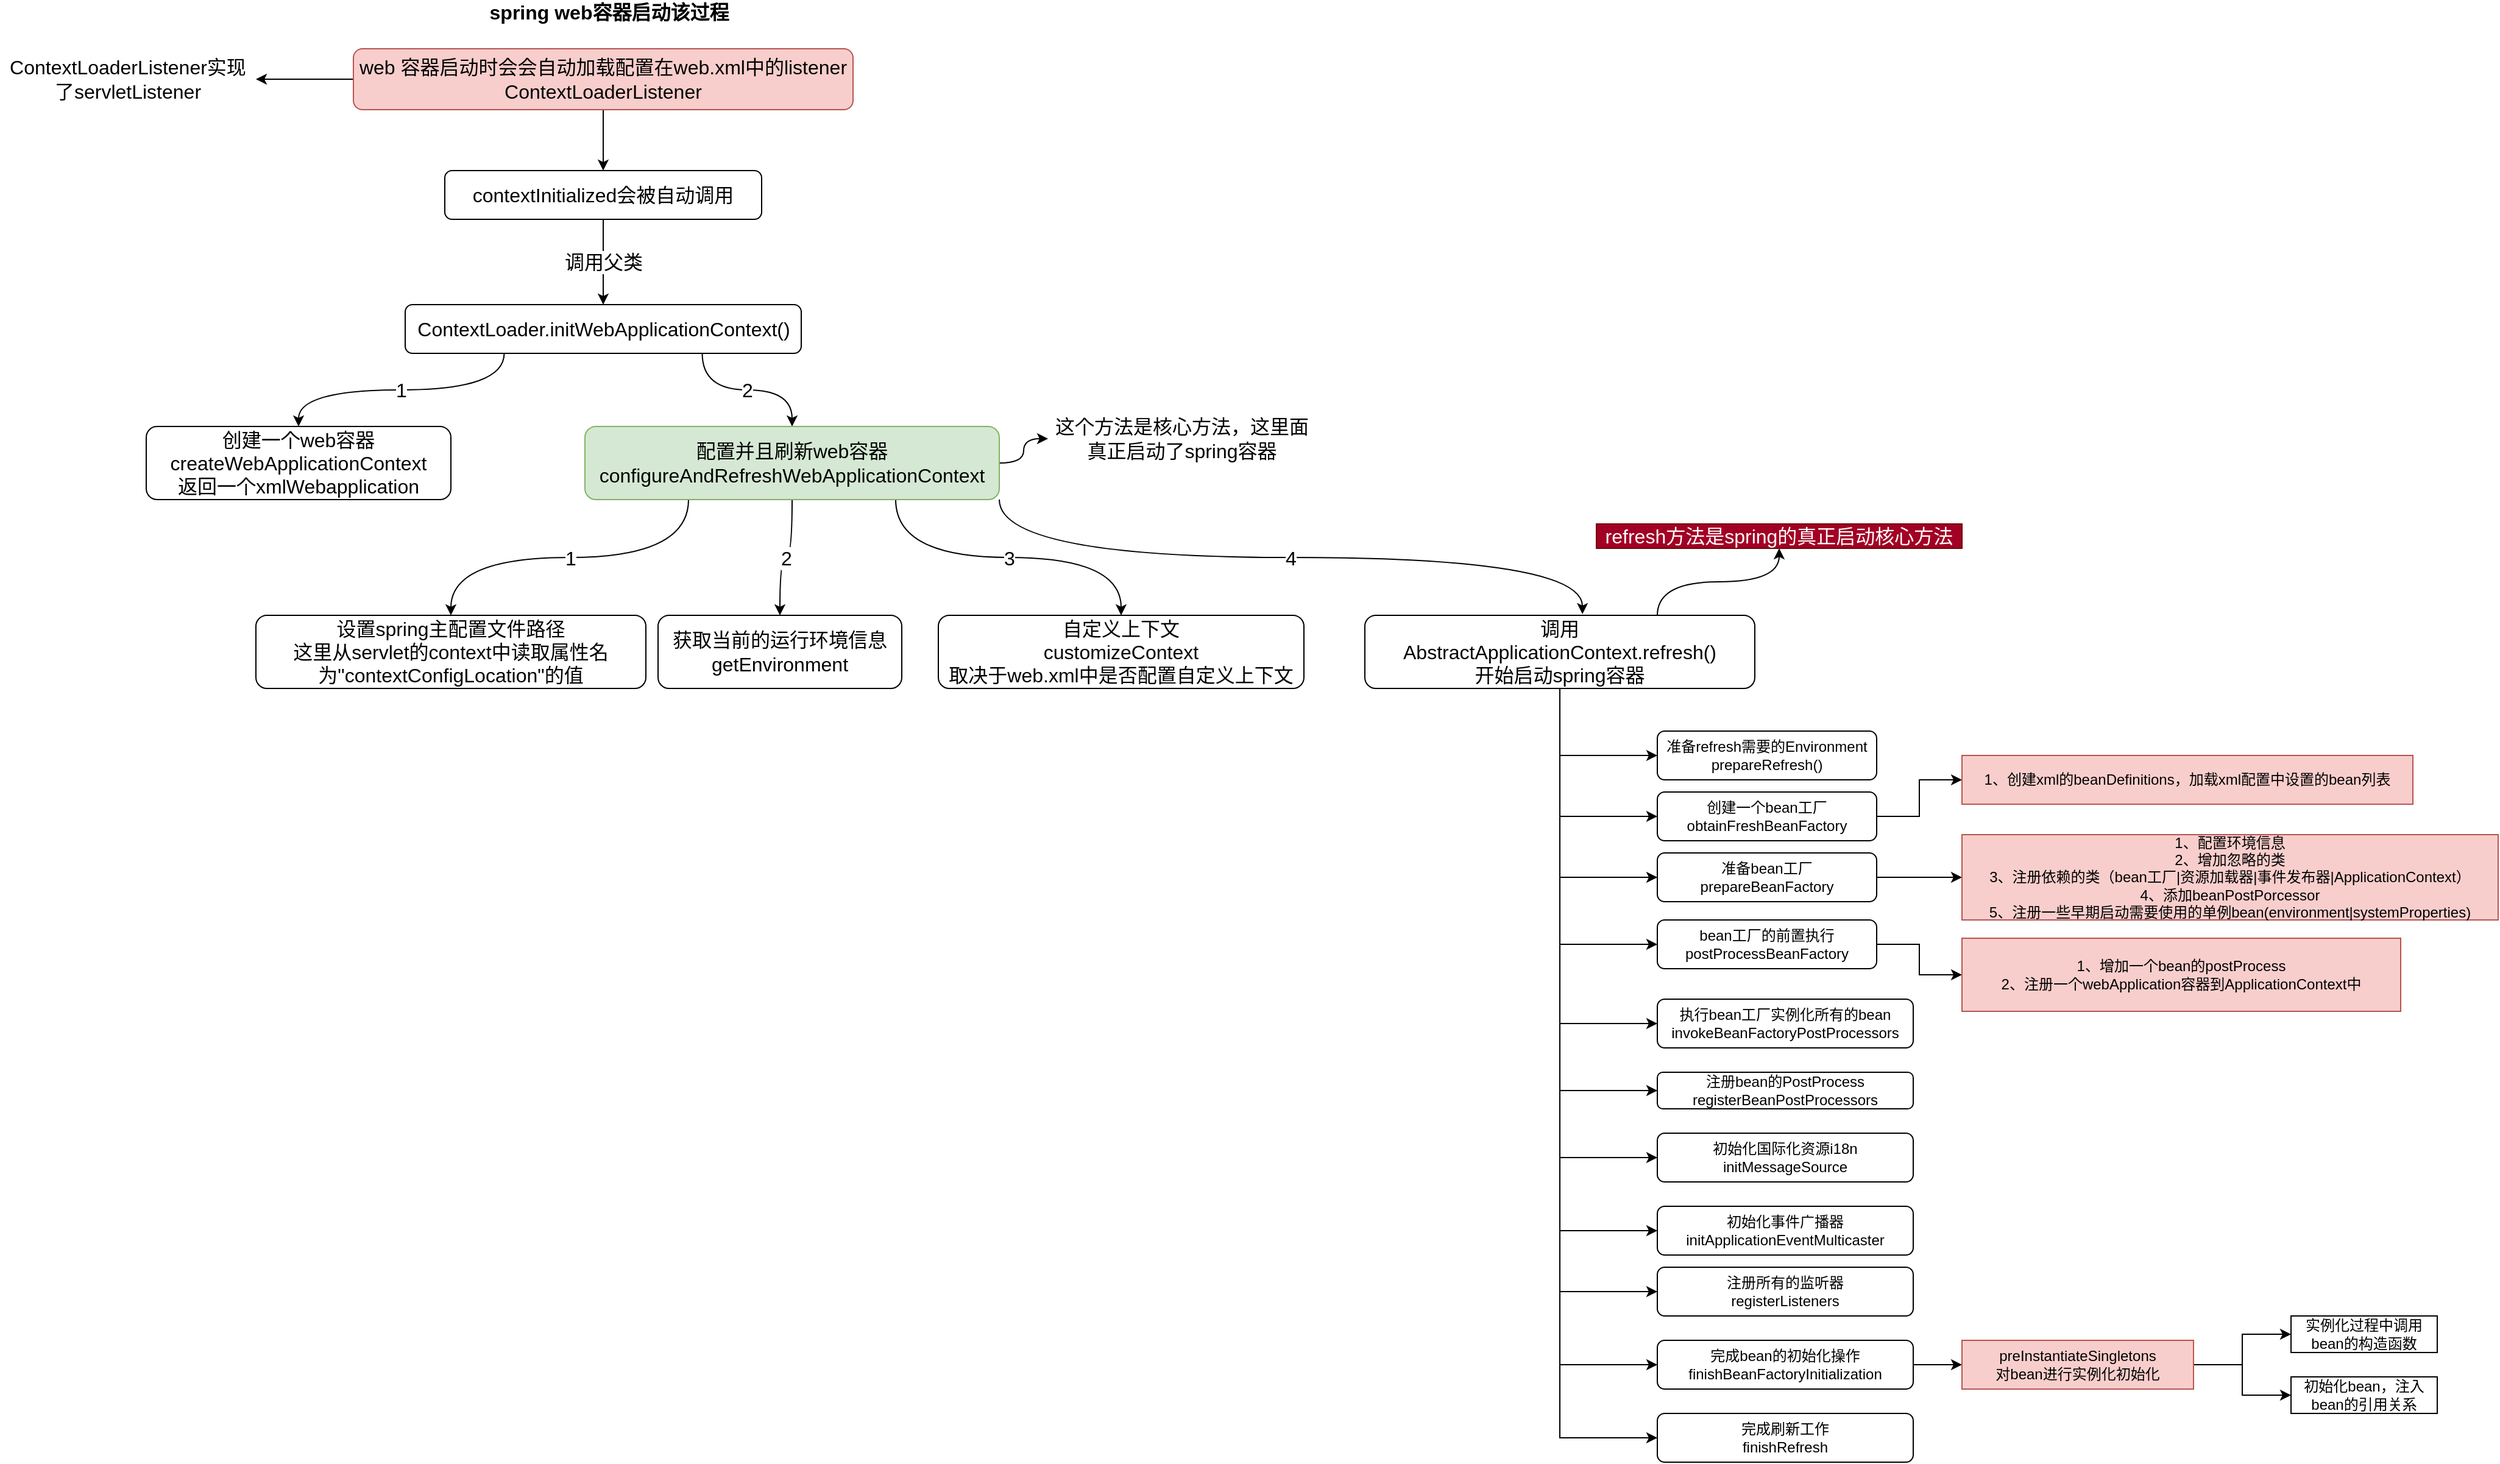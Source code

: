 <mxfile version="13.3.5" type="device" pages="2"><diagram id="j2Xbwgm8GYPexy0QdynL" name="spring 容器的启动过程"><mxGraphModel dx="2249" dy="832" grid="1" gridSize="10" guides="1" tooltips="1" connect="1" arrows="1" fold="1" page="1" pageScale="1" pageWidth="827" pageHeight="1169" math="0" shadow="0"><root><mxCell id="0"/><mxCell id="1" parent="0"/><mxCell id="KeQA7DkNQraHcYpHP-MC-1" value="spring web容器启动该过程" style="text;html=1;strokeColor=none;fillColor=none;align=center;verticalAlign=middle;whiteSpace=wrap;rounded=0;fontSize=16;fontStyle=1" parent="1" vertex="1"><mxGeometry x="260" y="50" width="300" height="20" as="geometry"/></mxCell><mxCell id="KeQA7DkNQraHcYpHP-MC-5" value="" style="edgeStyle=orthogonalEdgeStyle;rounded=0;orthogonalLoop=1;jettySize=auto;html=1;fontSize=16;" parent="1" source="KeQA7DkNQraHcYpHP-MC-3" edge="1"><mxGeometry relative="1" as="geometry"><mxPoint x="120" y="115" as="targetPoint"/></mxGeometry></mxCell><mxCell id="KeQA7DkNQraHcYpHP-MC-8" value="" style="edgeStyle=orthogonalEdgeStyle;rounded=0;orthogonalLoop=1;jettySize=auto;html=1;fontSize=16;" parent="1" source="KeQA7DkNQraHcYpHP-MC-3" target="KeQA7DkNQraHcYpHP-MC-7" edge="1"><mxGeometry relative="1" as="geometry"/></mxCell><mxCell id="KeQA7DkNQraHcYpHP-MC-3" value="web 容器启动时会会自动加载配置在web.xml中的listener&lt;br&gt;ContextLoaderListener" style="rounded=1;whiteSpace=wrap;html=1;fontSize=16;fillColor=#f8cecc;strokeColor=#b85450;" parent="1" vertex="1"><mxGeometry x="200" y="90" width="410" height="50" as="geometry"/></mxCell><mxCell id="KeQA7DkNQraHcYpHP-MC-10" value="调用父类" style="edgeStyle=orthogonalEdgeStyle;rounded=0;orthogonalLoop=1;jettySize=auto;html=1;fontSize=16;" parent="1" source="KeQA7DkNQraHcYpHP-MC-7" target="KeQA7DkNQraHcYpHP-MC-9" edge="1"><mxGeometry relative="1" as="geometry"/></mxCell><mxCell id="KeQA7DkNQraHcYpHP-MC-7" value="contextInitialized会被自动调用" style="rounded=1;whiteSpace=wrap;html=1;fontSize=16;" parent="1" vertex="1"><mxGeometry x="275" y="190" width="260" height="40" as="geometry"/></mxCell><mxCell id="KeQA7DkNQraHcYpHP-MC-11" value="1" style="edgeStyle=orthogonalEdgeStyle;rounded=0;orthogonalLoop=1;jettySize=auto;html=1;exitX=0.25;exitY=1;exitDx=0;exitDy=0;fontSize=16;entryX=0.5;entryY=0;entryDx=0;entryDy=0;curved=1;" parent="1" source="KeQA7DkNQraHcYpHP-MC-9" target="KeQA7DkNQraHcYpHP-MC-15" edge="1"><mxGeometry relative="1" as="geometry"><mxPoint x="230" y="400" as="targetPoint"/></mxGeometry></mxCell><mxCell id="KeQA7DkNQraHcYpHP-MC-16" value="2" style="edgeStyle=orthogonalEdgeStyle;curved=1;rounded=0;orthogonalLoop=1;jettySize=auto;html=1;exitX=0.75;exitY=1;exitDx=0;exitDy=0;fontSize=16;" parent="1" source="KeQA7DkNQraHcYpHP-MC-9" target="KeQA7DkNQraHcYpHP-MC-18" edge="1"><mxGeometry relative="1" as="geometry"><mxPoint x="570" y="400" as="targetPoint"/></mxGeometry></mxCell><mxCell id="KeQA7DkNQraHcYpHP-MC-9" value="ContextLoader.initWebApplicationContext()" style="rounded=1;whiteSpace=wrap;html=1;fontSize=16;" parent="1" vertex="1"><mxGeometry x="242.5" y="300" width="325" height="40" as="geometry"/></mxCell><mxCell id="KeQA7DkNQraHcYpHP-MC-6" value="ContextLoaderListener实现了servletListener" style="text;html=1;strokeColor=none;fillColor=none;align=center;verticalAlign=middle;whiteSpace=wrap;rounded=0;shadow=0;fontSize=16;" parent="1" vertex="1"><mxGeometry x="-90" y="97.5" width="210" height="35" as="geometry"/></mxCell><mxCell id="KeQA7DkNQraHcYpHP-MC-15" value="创建一个web容器&lt;br&gt;createWebApplicationContext&lt;br&gt;返回一个xmlWebapplication" style="rounded=1;whiteSpace=wrap;html=1;shadow=0;fontSize=16;" parent="1" vertex="1"><mxGeometry x="30" y="400" width="250" height="60" as="geometry"/></mxCell><mxCell id="KeQA7DkNQraHcYpHP-MC-20" style="edgeStyle=orthogonalEdgeStyle;curved=1;rounded=0;orthogonalLoop=1;jettySize=auto;html=1;exitX=1;exitY=0.5;exitDx=0;exitDy=0;fontSize=16;" parent="1" source="KeQA7DkNQraHcYpHP-MC-18" target="KeQA7DkNQraHcYpHP-MC-19" edge="1"><mxGeometry relative="1" as="geometry"/></mxCell><mxCell id="KeQA7DkNQraHcYpHP-MC-21" value="1" style="edgeStyle=orthogonalEdgeStyle;curved=1;rounded=0;orthogonalLoop=1;jettySize=auto;html=1;exitX=0.25;exitY=1;exitDx=0;exitDy=0;fontSize=16;entryX=0.5;entryY=0;entryDx=0;entryDy=0;" parent="1" source="KeQA7DkNQraHcYpHP-MC-18" target="KeQA7DkNQraHcYpHP-MC-22" edge="1"><mxGeometry relative="1" as="geometry"><mxPoint x="400" y="520" as="targetPoint"/></mxGeometry></mxCell><mxCell id="KeQA7DkNQraHcYpHP-MC-23" value="2" style="edgeStyle=orthogonalEdgeStyle;curved=1;rounded=0;orthogonalLoop=1;jettySize=auto;html=1;exitX=0.5;exitY=1;exitDx=0;exitDy=0;fontSize=16;entryX=0.5;entryY=0;entryDx=0;entryDy=0;" parent="1" source="KeQA7DkNQraHcYpHP-MC-18" target="KeQA7DkNQraHcYpHP-MC-24" edge="1"><mxGeometry relative="1" as="geometry"><mxPoint x="540" y="550" as="targetPoint"/></mxGeometry></mxCell><mxCell id="KeQA7DkNQraHcYpHP-MC-25" value="3" style="edgeStyle=orthogonalEdgeStyle;curved=1;rounded=0;orthogonalLoop=1;jettySize=auto;html=1;exitX=0.75;exitY=1;exitDx=0;exitDy=0;fontSize=16;" parent="1" source="KeQA7DkNQraHcYpHP-MC-18" target="KeQA7DkNQraHcYpHP-MC-26" edge="1"><mxGeometry relative="1" as="geometry"><mxPoint x="820" y="560" as="targetPoint"/></mxGeometry></mxCell><mxCell id="KeQA7DkNQraHcYpHP-MC-27" value="4" style="edgeStyle=orthogonalEdgeStyle;curved=1;rounded=0;orthogonalLoop=1;jettySize=auto;html=1;exitX=1;exitY=1;exitDx=0;exitDy=0;fontSize=16;entryX=0.558;entryY=-0.017;entryDx=0;entryDy=0;entryPerimeter=0;" parent="1" source="KeQA7DkNQraHcYpHP-MC-18" target="KeQA7DkNQraHcYpHP-MC-28" edge="1"><mxGeometry relative="1" as="geometry"><mxPoint x="1180" y="560" as="targetPoint"/></mxGeometry></mxCell><mxCell id="KeQA7DkNQraHcYpHP-MC-18" value="配置并且刷新web容器&lt;br&gt;configureAndRefreshWebApplicationContext" style="rounded=1;whiteSpace=wrap;html=1;shadow=0;fontSize=16;fillColor=#d5e8d4;strokeColor=#82b366;" parent="1" vertex="1"><mxGeometry x="390" y="400" width="340" height="60" as="geometry"/></mxCell><mxCell id="KeQA7DkNQraHcYpHP-MC-19" value="这个方法是核心方法，这里面真正启动了spring容器" style="text;html=1;strokeColor=none;fillColor=none;align=center;verticalAlign=middle;whiteSpace=wrap;rounded=0;shadow=0;fontSize=16;" parent="1" vertex="1"><mxGeometry x="770" y="400" width="220" height="20" as="geometry"/></mxCell><mxCell id="KeQA7DkNQraHcYpHP-MC-22" value="设置spring主配置文件路径&lt;br&gt;这里从servlet的context中读取属性名为&quot;contextConfigLocation&quot;的值" style="rounded=1;whiteSpace=wrap;html=1;shadow=0;fontSize=16;" parent="1" vertex="1"><mxGeometry x="120" y="555" width="320" height="60" as="geometry"/></mxCell><mxCell id="KeQA7DkNQraHcYpHP-MC-24" value="获取当前的运行环境信息&lt;br&gt;getEnvironment" style="rounded=1;whiteSpace=wrap;html=1;shadow=0;fontSize=16;" parent="1" vertex="1"><mxGeometry x="450" y="555" width="200" height="60" as="geometry"/></mxCell><mxCell id="KeQA7DkNQraHcYpHP-MC-26" value="自定义上下文&lt;br&gt;customizeContext&lt;br&gt;取决于web.xml中是否配置自定义上下文" style="rounded=1;whiteSpace=wrap;html=1;shadow=0;fontSize=16;" parent="1" vertex="1"><mxGeometry x="680" y="555" width="300" height="60" as="geometry"/></mxCell><mxCell id="KeQA7DkNQraHcYpHP-MC-30" style="edgeStyle=orthogonalEdgeStyle;curved=1;rounded=0;orthogonalLoop=1;jettySize=auto;html=1;exitX=0.75;exitY=0;exitDx=0;exitDy=0;fontSize=16;" parent="1" source="KeQA7DkNQraHcYpHP-MC-28" target="KeQA7DkNQraHcYpHP-MC-29" edge="1"><mxGeometry relative="1" as="geometry"/></mxCell><mxCell id="JboFi2RpTAqCEEO4Mq6Z-1" style="edgeStyle=orthogonalEdgeStyle;rounded=0;orthogonalLoop=1;jettySize=auto;html=1;exitX=0.5;exitY=1;exitDx=0;exitDy=0;entryX=0;entryY=0.5;entryDx=0;entryDy=0;" parent="1" source="KeQA7DkNQraHcYpHP-MC-28" target="JboFi2RpTAqCEEO4Mq6Z-2" edge="1"><mxGeometry relative="1" as="geometry"><mxPoint x="1190" y="650" as="targetPoint"/></mxGeometry></mxCell><mxCell id="JboFi2RpTAqCEEO4Mq6Z-6" style="edgeStyle=orthogonalEdgeStyle;rounded=0;orthogonalLoop=1;jettySize=auto;html=1;exitX=0.5;exitY=1;exitDx=0;exitDy=0;entryX=0;entryY=0.5;entryDx=0;entryDy=0;" parent="1" source="KeQA7DkNQraHcYpHP-MC-28" target="JboFi2RpTAqCEEO4Mq6Z-5" edge="1"><mxGeometry relative="1" as="geometry"/></mxCell><mxCell id="JboFi2RpTAqCEEO4Mq6Z-8" style="edgeStyle=orthogonalEdgeStyle;rounded=0;orthogonalLoop=1;jettySize=auto;html=1;exitX=0.5;exitY=1;exitDx=0;exitDy=0;entryX=0;entryY=0.5;entryDx=0;entryDy=0;" parent="1" source="KeQA7DkNQraHcYpHP-MC-28" target="JboFi2RpTAqCEEO4Mq6Z-7" edge="1"><mxGeometry relative="1" as="geometry"/></mxCell><mxCell id="JboFi2RpTAqCEEO4Mq6Z-15" style="edgeStyle=orthogonalEdgeStyle;rounded=0;orthogonalLoop=1;jettySize=auto;html=1;exitX=0.5;exitY=1;exitDx=0;exitDy=0;entryX=0;entryY=0.5;entryDx=0;entryDy=0;" parent="1" source="KeQA7DkNQraHcYpHP-MC-28" target="JboFi2RpTAqCEEO4Mq6Z-14" edge="1"><mxGeometry relative="1" as="geometry"/></mxCell><mxCell id="JboFi2RpTAqCEEO4Mq6Z-20" style="edgeStyle=orthogonalEdgeStyle;rounded=0;orthogonalLoop=1;jettySize=auto;html=1;exitX=0.5;exitY=1;exitDx=0;exitDy=0;entryX=0;entryY=0.5;entryDx=0;entryDy=0;" parent="1" source="KeQA7DkNQraHcYpHP-MC-28" target="JboFi2RpTAqCEEO4Mq6Z-18" edge="1"><mxGeometry relative="1" as="geometry"/></mxCell><mxCell id="JboFi2RpTAqCEEO4Mq6Z-22" style="edgeStyle=orthogonalEdgeStyle;rounded=0;orthogonalLoop=1;jettySize=auto;html=1;exitX=0.5;exitY=1;exitDx=0;exitDy=0;entryX=0;entryY=0.5;entryDx=0;entryDy=0;" parent="1" source="KeQA7DkNQraHcYpHP-MC-28" target="JboFi2RpTAqCEEO4Mq6Z-21" edge="1"><mxGeometry relative="1" as="geometry"/></mxCell><mxCell id="JboFi2RpTAqCEEO4Mq6Z-25" style="edgeStyle=orthogonalEdgeStyle;rounded=0;orthogonalLoop=1;jettySize=auto;html=1;exitX=0.5;exitY=1;exitDx=0;exitDy=0;entryX=0;entryY=0.5;entryDx=0;entryDy=0;" parent="1" source="KeQA7DkNQraHcYpHP-MC-28" target="JboFi2RpTAqCEEO4Mq6Z-24" edge="1"><mxGeometry relative="1" as="geometry"/></mxCell><mxCell id="JboFi2RpTAqCEEO4Mq6Z-27" style="edgeStyle=orthogonalEdgeStyle;rounded=0;orthogonalLoop=1;jettySize=auto;html=1;exitX=0.5;exitY=1;exitDx=0;exitDy=0;entryX=0;entryY=0.5;entryDx=0;entryDy=0;" parent="1" source="KeQA7DkNQraHcYpHP-MC-28" target="JboFi2RpTAqCEEO4Mq6Z-26" edge="1"><mxGeometry relative="1" as="geometry"/></mxCell><mxCell id="JboFi2RpTAqCEEO4Mq6Z-29" style="edgeStyle=orthogonalEdgeStyle;rounded=0;orthogonalLoop=1;jettySize=auto;html=1;exitX=0.5;exitY=1;exitDx=0;exitDy=0;entryX=0;entryY=0.5;entryDx=0;entryDy=0;" parent="1" source="KeQA7DkNQraHcYpHP-MC-28" target="JboFi2RpTAqCEEO4Mq6Z-28" edge="1"><mxGeometry relative="1" as="geometry"/></mxCell><mxCell id="JboFi2RpTAqCEEO4Mq6Z-32" style="edgeStyle=orthogonalEdgeStyle;rounded=0;orthogonalLoop=1;jettySize=auto;html=1;exitX=0.5;exitY=1;exitDx=0;exitDy=0;entryX=0;entryY=0.5;entryDx=0;entryDy=0;" parent="1" source="KeQA7DkNQraHcYpHP-MC-28" target="JboFi2RpTAqCEEO4Mq6Z-31" edge="1"><mxGeometry relative="1" as="geometry"/></mxCell><mxCell id="JboFi2RpTAqCEEO4Mq6Z-33" style="edgeStyle=orthogonalEdgeStyle;rounded=0;orthogonalLoop=1;jettySize=auto;html=1;exitX=0.5;exitY=1;exitDx=0;exitDy=0;entryX=0;entryY=0.5;entryDx=0;entryDy=0;" parent="1" source="KeQA7DkNQraHcYpHP-MC-28" target="JboFi2RpTAqCEEO4Mq6Z-30" edge="1"><mxGeometry relative="1" as="geometry"/></mxCell><mxCell id="KeQA7DkNQraHcYpHP-MC-28" value="调用&lt;br&gt;AbstractApplicationContext.refresh()&lt;br&gt;开始启动spring容器" style="rounded=1;whiteSpace=wrap;html=1;shadow=0;fontSize=16;" parent="1" vertex="1"><mxGeometry x="1030" y="555" width="320" height="60" as="geometry"/></mxCell><mxCell id="KeQA7DkNQraHcYpHP-MC-29" value="refresh方法是spring的真正启动核心方法" style="text;html=1;strokeColor=#6F0000;fillColor=#a20025;align=center;verticalAlign=middle;whiteSpace=wrap;rounded=0;shadow=0;fontSize=16;fontColor=#ffffff;" parent="1" vertex="1"><mxGeometry x="1220" y="480" width="300" height="20" as="geometry"/></mxCell><mxCell id="JboFi2RpTAqCEEO4Mq6Z-2" value="准备refresh需要的Environment&lt;br&gt;prepareRefresh()" style="rounded=1;whiteSpace=wrap;html=1;" parent="1" vertex="1"><mxGeometry x="1270" y="650" width="180" height="40" as="geometry"/></mxCell><mxCell id="NpeSO6TXQ1N-6dIoe5c0-1" style="edgeStyle=orthogonalEdgeStyle;rounded=0;orthogonalLoop=1;jettySize=auto;html=1;exitX=1;exitY=0.5;exitDx=0;exitDy=0;" edge="1" parent="1" source="JboFi2RpTAqCEEO4Mq6Z-5" target="NpeSO6TXQ1N-6dIoe5c0-2"><mxGeometry relative="1" as="geometry"><mxPoint x="1530" y="700" as="targetPoint"/></mxGeometry></mxCell><mxCell id="JboFi2RpTAqCEEO4Mq6Z-5" value="创建一个bean工厂&lt;br&gt;obtainFreshBeanFactory" style="rounded=1;whiteSpace=wrap;html=1;" parent="1" vertex="1"><mxGeometry x="1270" y="700" width="180" height="40" as="geometry"/></mxCell><mxCell id="JboFi2RpTAqCEEO4Mq6Z-13" style="edgeStyle=orthogonalEdgeStyle;rounded=0;orthogonalLoop=1;jettySize=auto;html=1;exitX=1;exitY=0.5;exitDx=0;exitDy=0;" parent="1" source="JboFi2RpTAqCEEO4Mq6Z-7" target="JboFi2RpTAqCEEO4Mq6Z-12" edge="1"><mxGeometry relative="1" as="geometry"/></mxCell><mxCell id="JboFi2RpTAqCEEO4Mq6Z-7" value="准备bean工厂&lt;br&gt;prepareBeanFactory" style="rounded=1;whiteSpace=wrap;html=1;" parent="1" vertex="1"><mxGeometry x="1270" y="750" width="180" height="40" as="geometry"/></mxCell><mxCell id="JboFi2RpTAqCEEO4Mq6Z-12" value="&lt;span style=&quot;text-align: left&quot;&gt;1、配置环境信息&lt;br&gt;&lt;/span&gt;&lt;span style=&quot;text-align: left&quot;&gt;2、增加忽略的类&lt;br&gt;3、注册依赖的类（bean工厂|资源加载器|事件发布器|ApplicationContext）&lt;br&gt;4、添加beanPostPorcessor&lt;br&gt;5、注册一些早期启动需要使用的单例bean(environment|systemProperties)&lt;br&gt;&lt;/span&gt;" style="text;html=1;strokeColor=#b85450;fillColor=#f8cecc;align=center;verticalAlign=middle;whiteSpace=wrap;rounded=0;" parent="1" vertex="1"><mxGeometry x="1520" y="735" width="440" height="70" as="geometry"/></mxCell><mxCell id="JboFi2RpTAqCEEO4Mq6Z-17" style="edgeStyle=orthogonalEdgeStyle;rounded=0;orthogonalLoop=1;jettySize=auto;html=1;exitX=1;exitY=0.5;exitDx=0;exitDy=0;" parent="1" source="JboFi2RpTAqCEEO4Mq6Z-14" target="JboFi2RpTAqCEEO4Mq6Z-16" edge="1"><mxGeometry relative="1" as="geometry"/></mxCell><mxCell id="JboFi2RpTAqCEEO4Mq6Z-14" value="bean工厂的前置执行&lt;br&gt;postProcessBeanFactory" style="rounded=1;whiteSpace=wrap;html=1;" parent="1" vertex="1"><mxGeometry x="1270" y="805" width="180" height="40" as="geometry"/></mxCell><mxCell id="JboFi2RpTAqCEEO4Mq6Z-16" value="1、增加一个bean的postProcess&lt;br&gt;2、注册一个webApplication容器到ApplicationContext中" style="text;html=1;strokeColor=#b85450;fillColor=#f8cecc;align=center;verticalAlign=middle;whiteSpace=wrap;rounded=0;" parent="1" vertex="1"><mxGeometry x="1520" y="820" width="360" height="60" as="geometry"/></mxCell><mxCell id="JboFi2RpTAqCEEO4Mq6Z-18" value="执行bean工厂实例化所有的bean&lt;br&gt;invokeBeanFactoryPostProcessors" style="rounded=1;whiteSpace=wrap;html=1;" parent="1" vertex="1"><mxGeometry x="1270" y="870" width="210" height="40" as="geometry"/></mxCell><mxCell id="JboFi2RpTAqCEEO4Mq6Z-21" value="注册bean的PostProcess&lt;br&gt;registerBeanPostProcessors" style="rounded=1;whiteSpace=wrap;html=1;" parent="1" vertex="1"><mxGeometry x="1270" y="930" width="210" height="30" as="geometry"/></mxCell><mxCell id="JboFi2RpTAqCEEO4Mq6Z-24" value="初始化国际化资源i18n&lt;br&gt;initMessageSource" style="rounded=1;whiteSpace=wrap;html=1;" parent="1" vertex="1"><mxGeometry x="1270" y="980" width="210" height="40" as="geometry"/></mxCell><mxCell id="JboFi2RpTAqCEEO4Mq6Z-26" value="初始化事件广播器&lt;br&gt;initApplicationEventMulticaster" style="rounded=1;whiteSpace=wrap;html=1;" parent="1" vertex="1"><mxGeometry x="1270" y="1040" width="210" height="40" as="geometry"/></mxCell><mxCell id="JboFi2RpTAqCEEO4Mq6Z-28" value="注册所有的监听器&lt;br&gt;registerListeners" style="rounded=1;whiteSpace=wrap;html=1;" parent="1" vertex="1"><mxGeometry x="1270" y="1090" width="210" height="40" as="geometry"/></mxCell><mxCell id="NpeSO6TXQ1N-6dIoe5c0-3" style="edgeStyle=orthogonalEdgeStyle;rounded=0;orthogonalLoop=1;jettySize=auto;html=1;exitX=1;exitY=0.5;exitDx=0;exitDy=0;" edge="1" parent="1" source="JboFi2RpTAqCEEO4Mq6Z-30" target="NpeSO6TXQ1N-6dIoe5c0-4"><mxGeometry relative="1" as="geometry"><mxPoint x="1540" y="1170" as="targetPoint"/></mxGeometry></mxCell><mxCell id="JboFi2RpTAqCEEO4Mq6Z-30" value="完成bean的初始化操作&lt;br&gt;finishBeanFactoryInitialization" style="rounded=1;whiteSpace=wrap;html=1;" parent="1" vertex="1"><mxGeometry x="1270" y="1150" width="210" height="40" as="geometry"/></mxCell><mxCell id="JboFi2RpTAqCEEO4Mq6Z-31" value="完成刷新工作&lt;br&gt;finishRefresh" style="rounded=1;whiteSpace=wrap;html=1;" parent="1" vertex="1"><mxGeometry x="1270" y="1210" width="210" height="40" as="geometry"/></mxCell><mxCell id="NpeSO6TXQ1N-6dIoe5c0-2" value="1、创建xml的beanDefinitions，加载xml配置中设置的bean列表" style="rounded=0;whiteSpace=wrap;html=1;fillColor=#f8cecc;strokeColor=#b85450;" vertex="1" parent="1"><mxGeometry x="1520" y="670" width="370" height="40" as="geometry"/></mxCell><mxCell id="NpeSO6TXQ1N-6dIoe5c0-5" style="edgeStyle=orthogonalEdgeStyle;rounded=0;orthogonalLoop=1;jettySize=auto;html=1;exitX=1;exitY=0.5;exitDx=0;exitDy=0;" edge="1" parent="1" source="NpeSO6TXQ1N-6dIoe5c0-4" target="NpeSO6TXQ1N-6dIoe5c0-6"><mxGeometry relative="1" as="geometry"><mxPoint x="1780" y="1130" as="targetPoint"/></mxGeometry></mxCell><mxCell id="NpeSO6TXQ1N-6dIoe5c0-7" style="edgeStyle=orthogonalEdgeStyle;rounded=0;orthogonalLoop=1;jettySize=auto;html=1;exitX=1;exitY=0.5;exitDx=0;exitDy=0;" edge="1" parent="1" source="NpeSO6TXQ1N-6dIoe5c0-4" target="NpeSO6TXQ1N-6dIoe5c0-8"><mxGeometry relative="1" as="geometry"><mxPoint x="1790" y="1190" as="targetPoint"/></mxGeometry></mxCell><mxCell id="NpeSO6TXQ1N-6dIoe5c0-4" value="preInstantiateSingletons&lt;br&gt;对bean进行实例化初始化" style="rounded=0;whiteSpace=wrap;html=1;fillColor=#f8cecc;strokeColor=#b85450;" vertex="1" parent="1"><mxGeometry x="1520" y="1150" width="190" height="40" as="geometry"/></mxCell><mxCell id="NpeSO6TXQ1N-6dIoe5c0-6" value="实例化过程中调用bean的构造函数" style="rounded=0;whiteSpace=wrap;html=1;" vertex="1" parent="1"><mxGeometry x="1790" y="1130" width="120" height="30" as="geometry"/></mxCell><mxCell id="NpeSO6TXQ1N-6dIoe5c0-8" value="初始化bean，注入bean的引用关系" style="rounded=0;whiteSpace=wrap;html=1;" vertex="1" parent="1"><mxGeometry x="1790" y="1180" width="120" height="30" as="geometry"/></mxCell></root></mxGraphModel></diagram><diagram id="BvujEF5BBCYw2yvKEn3k" name="spring boot启动原理"><mxGraphModel dx="1422" dy="832" grid="1" gridSize="10" guides="1" tooltips="1" connect="1" arrows="1" fold="1" page="1" pageScale="1" pageWidth="827" pageHeight="1169" math="0" shadow="0"><root><mxCell id="hlv_x5oRJIUvQgT36Y2k-0"/><mxCell id="hlv_x5oRJIUvQgT36Y2k-1" parent="hlv_x5oRJIUvQgT36Y2k-0"/></root></mxGraphModel></diagram></mxfile>